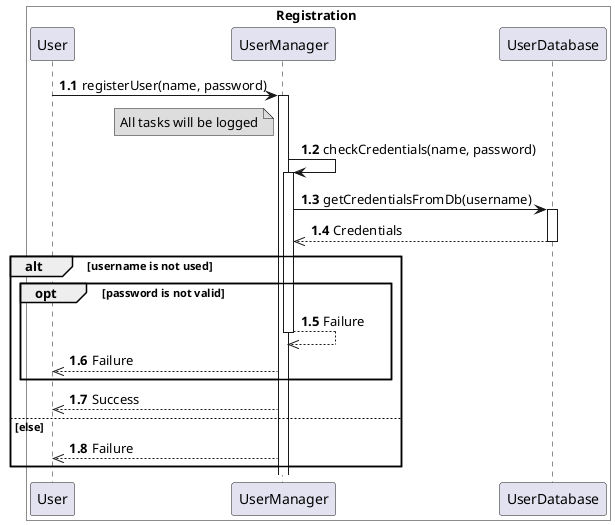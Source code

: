 @startuml
autonumber 1.1
box Registration #FFF

User -> UserManager: registerUser(name, password)
activate UserManager


note left of UserManager #DDD
All tasks will be logged
end note


UserManager-> UserManager: checkCredentials(name, password)
activate UserManager

UserManager -> UserDatabase: getCredentialsFromDb(username)
activate UserDatabase

UserManager <<-- UserDatabase: Credentials
deactivate UserDatabase

alt username is not used
opt password is not valid

UserManager -->> UserManager: Failure
deactivate UserManager

User <<-- UserManager: Failure
end

User <<-- UserManager: Success

else else

User <<-- UserManager: Failure

end

box end
@enduml